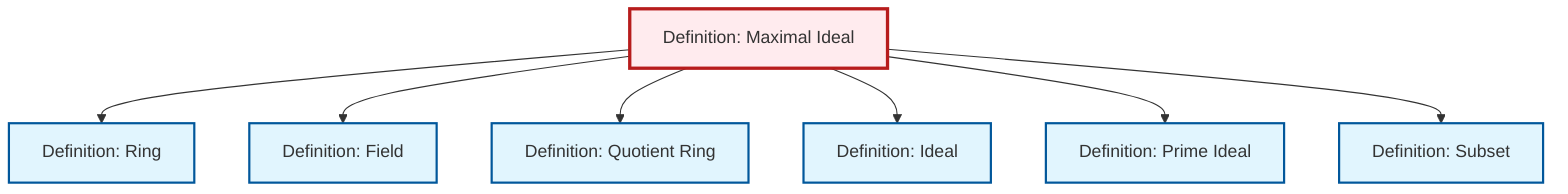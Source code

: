 graph TD
    classDef definition fill:#e1f5fe,stroke:#01579b,stroke-width:2px
    classDef theorem fill:#f3e5f5,stroke:#4a148c,stroke-width:2px
    classDef axiom fill:#fff3e0,stroke:#e65100,stroke-width:2px
    classDef example fill:#e8f5e9,stroke:#1b5e20,stroke-width:2px
    classDef current fill:#ffebee,stroke:#b71c1c,stroke-width:3px
    def-subset["Definition: Subset"]:::definition
    def-maximal-ideal["Definition: Maximal Ideal"]:::definition
    def-ring["Definition: Ring"]:::definition
    def-quotient-ring["Definition: Quotient Ring"]:::definition
    def-field["Definition: Field"]:::definition
    def-prime-ideal["Definition: Prime Ideal"]:::definition
    def-ideal["Definition: Ideal"]:::definition
    def-maximal-ideal --> def-ring
    def-maximal-ideal --> def-field
    def-maximal-ideal --> def-quotient-ring
    def-maximal-ideal --> def-ideal
    def-maximal-ideal --> def-prime-ideal
    def-maximal-ideal --> def-subset
    class def-maximal-ideal current